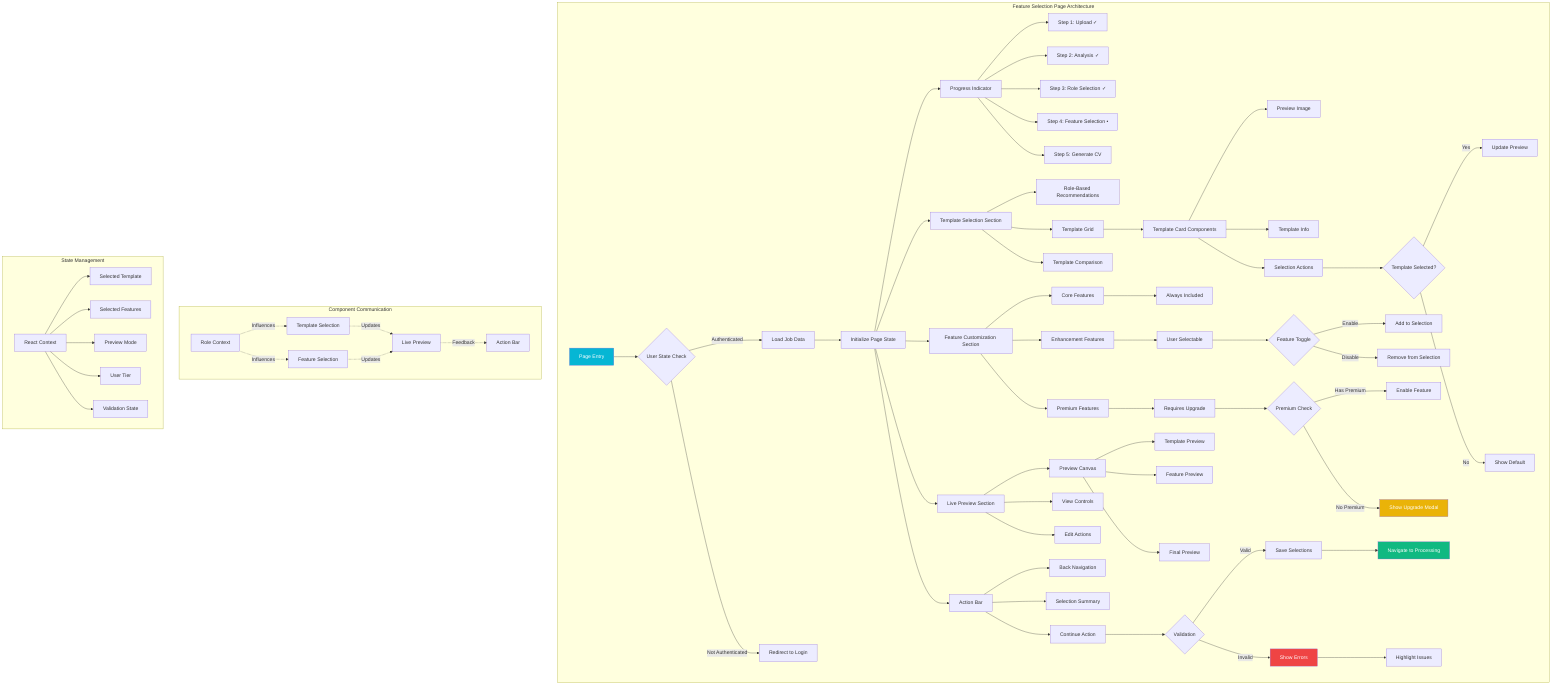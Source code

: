 graph TB
    subgraph "Feature Selection Page Architecture"
        A[Page Entry] --> B{User State Check}
        B -->|Authenticated| C[Load Job Data]
        B -->|Not Authenticated| D[Redirect to Login]
        
        C --> E[Initialize Page State]
        
        E --> F[Progress Indicator]
        F --> F1[Step 1: Upload ✓]
        F --> F2[Step 2: Analysis ✓]
        F --> F3[Step 3: Role Selection ✓]
        F --> F4[Step 4: Feature Selection •]
        F --> F5[Step 5: Generate CV]
        
        E --> G[Template Selection Section]
        G --> G1[Role-Based Recommendations]
        G --> G2[Template Grid]
        G --> G3[Template Comparison]
        G2 --> G4[Template Card Components]
        G4 --> G5[Preview Image]
        G4 --> G6[Template Info]
        G4 --> G7[Selection Actions]
        
        E --> H[Feature Customization Section]
        H --> H1[Core Features]
        H --> H2[Enhancement Features]
        H --> H3[Premium Features]
        H1 --> H4[Always Included]
        H2 --> H5[User Selectable]
        H3 --> H6[Requires Upgrade]
        
        E --> I[Live Preview Section]
        I --> I1[Preview Canvas]
        I --> I2[View Controls]
        I --> I3[Edit Actions]
        I1 --> I4[Template Preview]
        I1 --> I5[Feature Preview]
        I1 --> I6[Final Preview]
        
        E --> J[Action Bar]
        J --> J1[Back Navigation]
        J --> J2[Selection Summary]
        J --> J3[Continue Action]
        
        G7 --> K{Template Selected?}
        K -->|Yes| L[Update Preview]
        K -->|No| M[Show Default]
        
        H5 --> N{Feature Toggle}
        N -->|Enable| O[Add to Selection]
        N -->|Disable| P[Remove from Selection]
        
        H6 --> Q{Premium Check}
        Q -->|Has Premium| R[Enable Feature]
        Q -->|No Premium| S[Show Upgrade Modal]
        
        J3 --> T{Validation}
        T -->|Valid| U[Save Selections]
        T -->|Invalid| V[Show Errors]
        
        U --> W[Navigate to Processing]
        V --> X[Highlight Issues]
    end
    
    subgraph "Component Communication"
        Y[Template Selection] -.->|Updates| Z[Live Preview]
        AA[Feature Selection] -.->|Updates| Z
        Z -.->|Feedback| AB[Action Bar]
        AC[Role Context] -.->|Influences| Y
        AC -.->|Influences| AA
    end
    
    subgraph "State Management"
        AD[React Context] --> AE[Selected Template]
        AD --> AF[Selected Features]
        AD --> AG[Preview Mode]
        AD --> AH[User Tier]
        AD --> AI[Validation State]
    end
    
    style A fill:#06b6d4,color:#fff
    style W fill:#10b981,color:#fff
    style S fill:#eab308,color:#fff
    style V fill:#ef4444,color:#fff